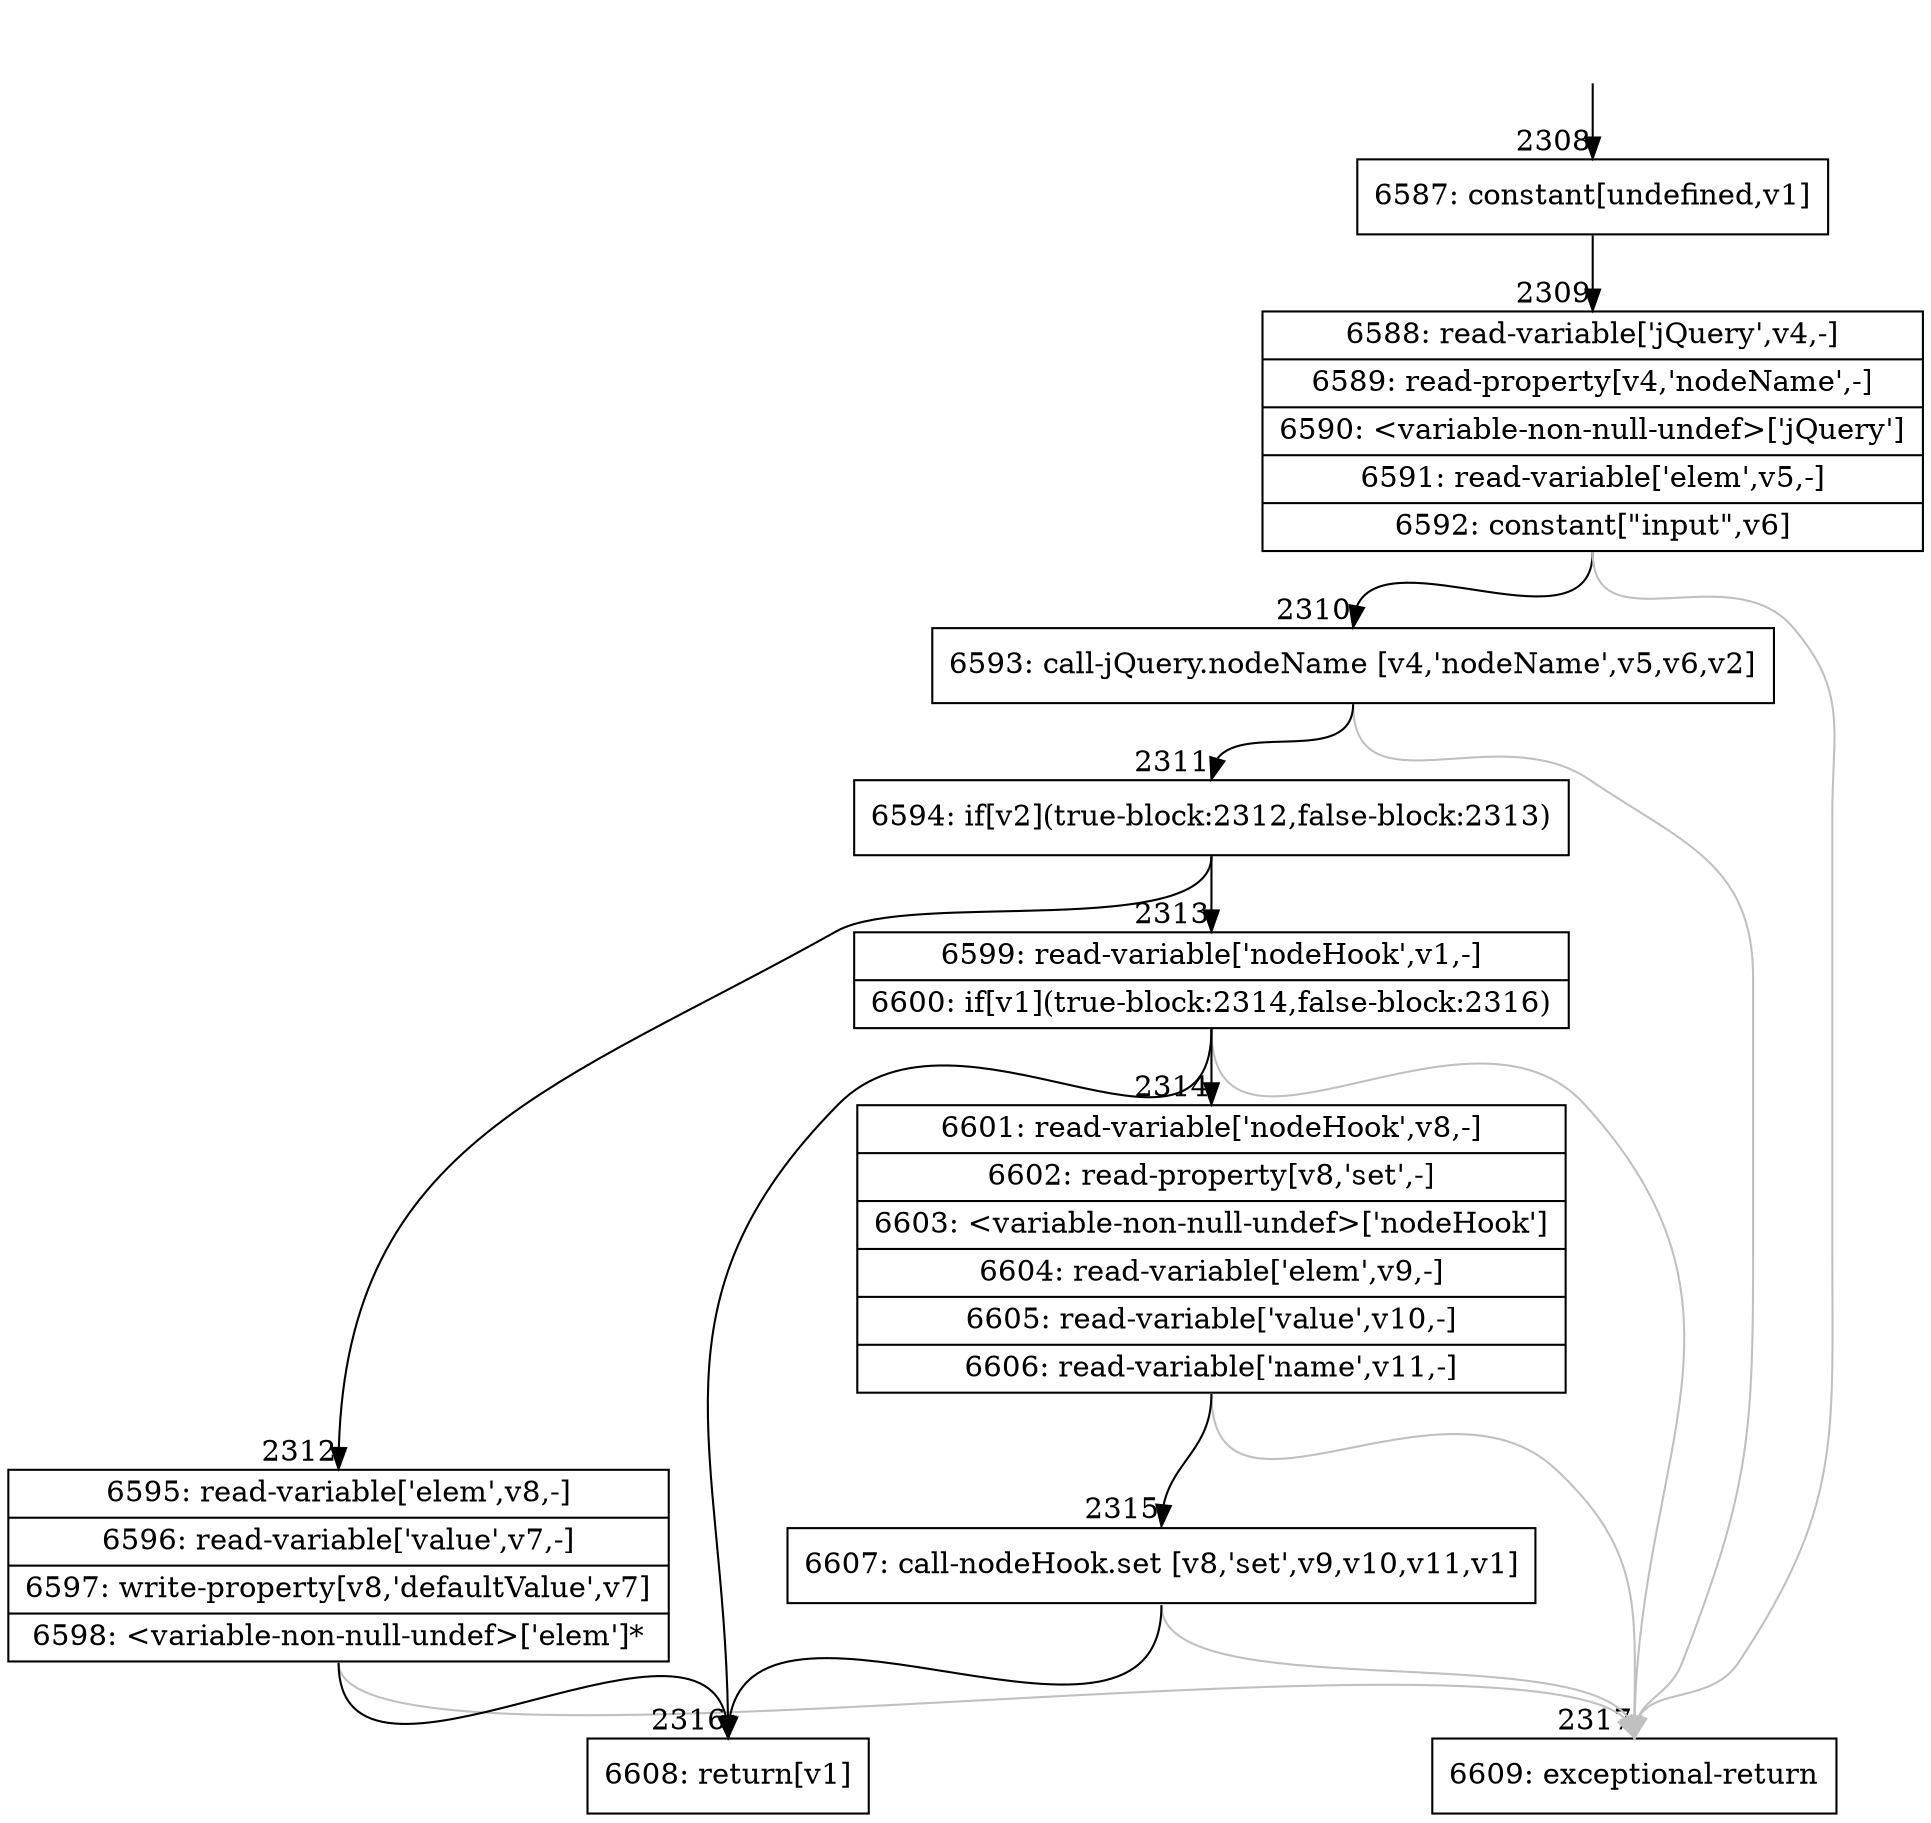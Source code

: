 digraph {
rankdir="TD"
BB_entry152[shape=none,label=""];
BB_entry152 -> BB2308 [tailport=s, headport=n, headlabel="    2308"]
BB2308 [shape=record label="{6587: constant[undefined,v1]}" ] 
BB2308 -> BB2309 [tailport=s, headport=n, headlabel="      2309"]
BB2309 [shape=record label="{6588: read-variable['jQuery',v4,-]|6589: read-property[v4,'nodeName',-]|6590: \<variable-non-null-undef\>['jQuery']|6591: read-variable['elem',v5,-]|6592: constant[\"input\",v6]}" ] 
BB2309 -> BB2310 [tailport=s, headport=n, headlabel="      2310"]
BB2309 -> BB2317 [tailport=s, headport=n, color=gray, headlabel="      2317"]
BB2310 [shape=record label="{6593: call-jQuery.nodeName [v4,'nodeName',v5,v6,v2]}" ] 
BB2310 -> BB2311 [tailport=s, headport=n, headlabel="      2311"]
BB2310 -> BB2317 [tailport=s, headport=n, color=gray]
BB2311 [shape=record label="{6594: if[v2](true-block:2312,false-block:2313)}" ] 
BB2311 -> BB2312 [tailport=s, headport=n, headlabel="      2312"]
BB2311 -> BB2313 [tailport=s, headport=n, headlabel="      2313"]
BB2312 [shape=record label="{6595: read-variable['elem',v8,-]|6596: read-variable['value',v7,-]|6597: write-property[v8,'defaultValue',v7]|6598: \<variable-non-null-undef\>['elem']*}" ] 
BB2312 -> BB2316 [tailport=s, headport=n, headlabel="      2316"]
BB2312 -> BB2317 [tailport=s, headport=n, color=gray]
BB2313 [shape=record label="{6599: read-variable['nodeHook',v1,-]|6600: if[v1](true-block:2314,false-block:2316)}" ] 
BB2313 -> BB2316 [tailport=s, headport=n]
BB2313 -> BB2314 [tailport=s, headport=n, headlabel="      2314"]
BB2313 -> BB2317 [tailport=s, headport=n, color=gray]
BB2314 [shape=record label="{6601: read-variable['nodeHook',v8,-]|6602: read-property[v8,'set',-]|6603: \<variable-non-null-undef\>['nodeHook']|6604: read-variable['elem',v9,-]|6605: read-variable['value',v10,-]|6606: read-variable['name',v11,-]}" ] 
BB2314 -> BB2315 [tailport=s, headport=n, headlabel="      2315"]
BB2314 -> BB2317 [tailport=s, headport=n, color=gray]
BB2315 [shape=record label="{6607: call-nodeHook.set [v8,'set',v9,v10,v11,v1]}" ] 
BB2315 -> BB2316 [tailport=s, headport=n]
BB2315 -> BB2317 [tailport=s, headport=n, color=gray]
BB2316 [shape=record label="{6608: return[v1]}" ] 
BB2317 [shape=record label="{6609: exceptional-return}" ] 
//#$~ 2555
}
